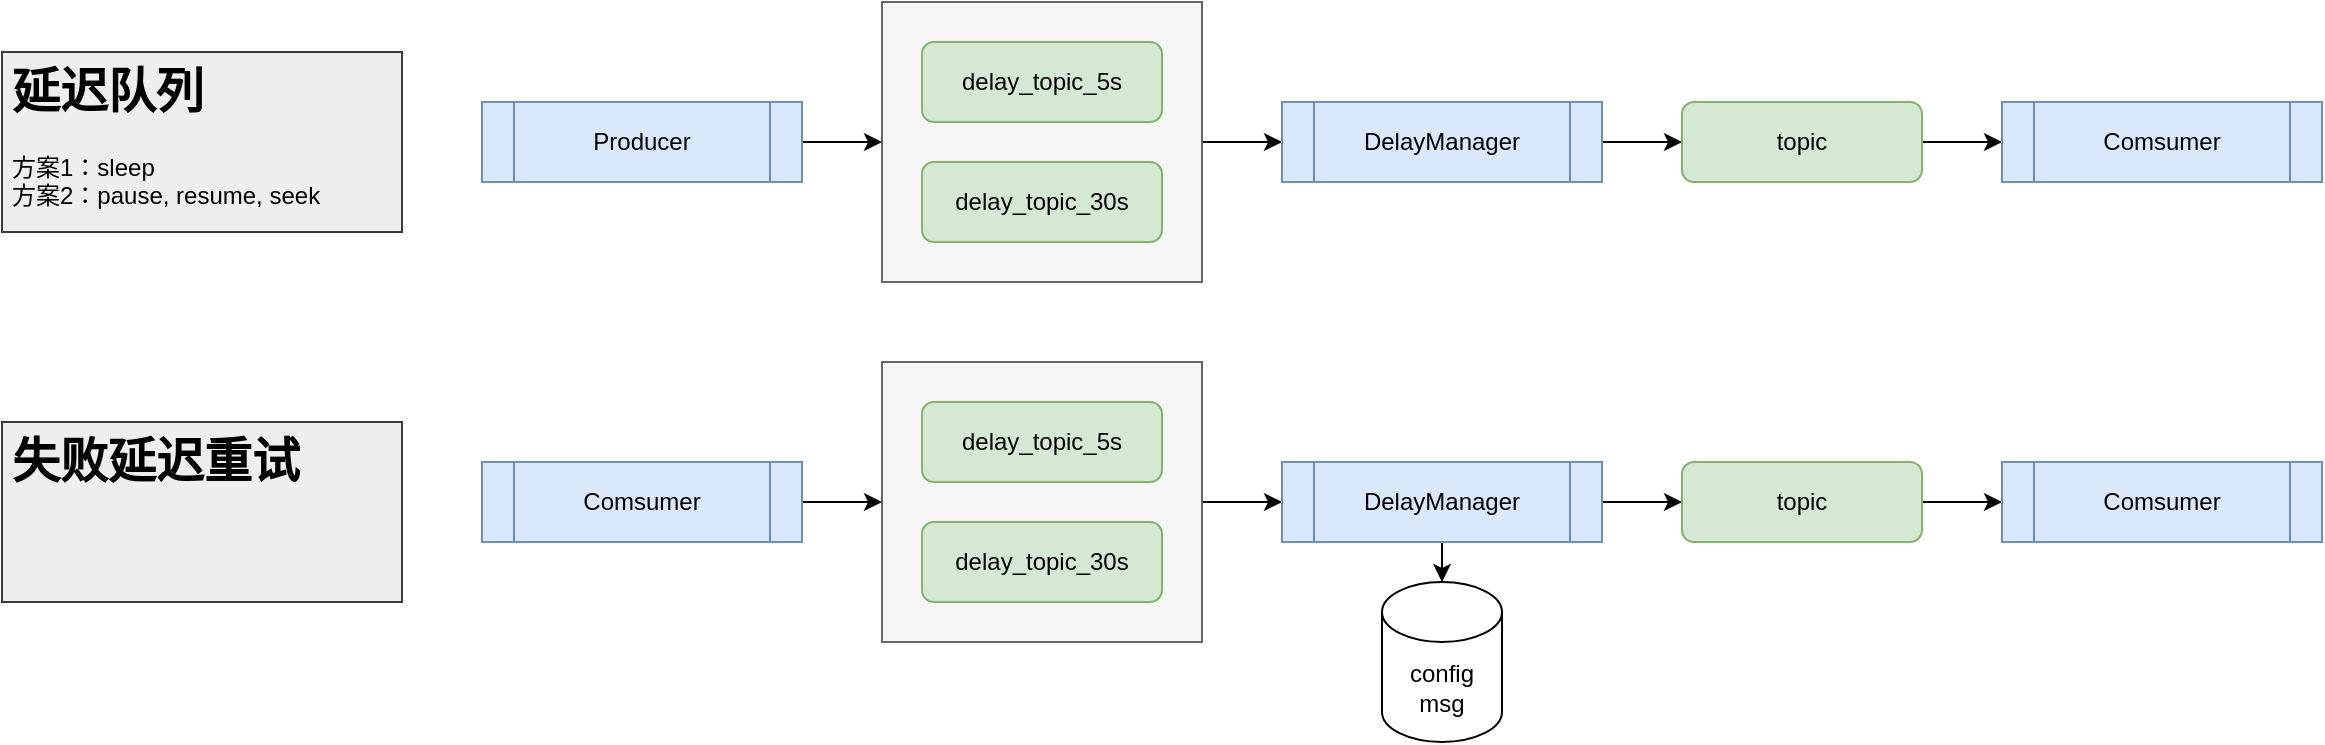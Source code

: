<mxfile version="15.8.7" type="device"><diagram id="iKkUSHNHI-L32282smv1" name="Page-1"><mxGraphModel dx="595" dy="2013" grid="1" gridSize="10" guides="1" tooltips="1" connect="1" arrows="1" fold="1" page="1" pageScale="1" pageWidth="827" pageHeight="1169" math="0" shadow="0"><root><mxCell id="0"/><mxCell id="1" parent="0"/><mxCell id="W1rXiDr0hjxHSg1WFkAW-14" value="" style="edgeStyle=orthogonalEdgeStyle;rounded=0;orthogonalLoop=1;jettySize=auto;html=1;" edge="1" parent="1" source="W1rXiDr0hjxHSg1WFkAW-8" target="W1rXiDr0hjxHSg1WFkAW-13"><mxGeometry relative="1" as="geometry"/></mxCell><mxCell id="W1rXiDr0hjxHSg1WFkAW-8" value="" style="rounded=0;whiteSpace=wrap;html=1;fillColor=#f5f5f5;fontColor=#333333;strokeColor=#666666;" vertex="1" parent="1"><mxGeometry x="1280" y="-90" width="160" height="140" as="geometry"/></mxCell><mxCell id="W1rXiDr0hjxHSg1WFkAW-11" value="" style="edgeStyle=orthogonalEdgeStyle;rounded=0;orthogonalLoop=1;jettySize=auto;html=1;exitX=1;exitY=0.5;exitDx=0;exitDy=0;entryX=0;entryY=0.5;entryDx=0;entryDy=0;" edge="1" parent="1" source="W1rXiDr0hjxHSg1WFkAW-2" target="W1rXiDr0hjxHSg1WFkAW-3"><mxGeometry relative="1" as="geometry"><mxPoint x="1920" y="40" as="sourcePoint"/></mxGeometry></mxCell><mxCell id="W1rXiDr0hjxHSg1WFkAW-2" value="topic" style="rounded=1;whiteSpace=wrap;html=1;fillColor=#d5e8d4;strokeColor=#82b366;" vertex="1" parent="1"><mxGeometry x="1680" y="-40" width="120" height="40" as="geometry"/></mxCell><mxCell id="W1rXiDr0hjxHSg1WFkAW-3" value="Comsumer" style="shape=process;whiteSpace=wrap;html=1;backgroundOutline=1;fillColor=#dae8fc;strokeColor=#6c8ebf;" vertex="1" parent="1"><mxGeometry x="1840" y="-40" width="160" height="40" as="geometry"/></mxCell><mxCell id="W1rXiDr0hjxHSg1WFkAW-4" value="delay_topic_5s" style="rounded=1;whiteSpace=wrap;html=1;fillColor=#d5e8d4;strokeColor=#82b366;" vertex="1" parent="1"><mxGeometry x="1300" y="-70" width="120" height="40" as="geometry"/></mxCell><mxCell id="W1rXiDr0hjxHSg1WFkAW-6" value="delay_topic_30s" style="rounded=1;whiteSpace=wrap;html=1;fillColor=#d5e8d4;strokeColor=#82b366;" vertex="1" parent="1"><mxGeometry x="1300" y="-10" width="120" height="40" as="geometry"/></mxCell><mxCell id="W1rXiDr0hjxHSg1WFkAW-10" style="edgeStyle=orthogonalEdgeStyle;rounded=0;orthogonalLoop=1;jettySize=auto;html=1;entryX=0;entryY=0.5;entryDx=0;entryDy=0;" edge="1" parent="1" source="W1rXiDr0hjxHSg1WFkAW-9" target="W1rXiDr0hjxHSg1WFkAW-8"><mxGeometry relative="1" as="geometry"/></mxCell><mxCell id="W1rXiDr0hjxHSg1WFkAW-9" value="Producer" style="shape=process;whiteSpace=wrap;html=1;backgroundOutline=1;fillColor=#dae8fc;strokeColor=#6c8ebf;" vertex="1" parent="1"><mxGeometry x="1080" y="-40" width="160" height="40" as="geometry"/></mxCell><mxCell id="W1rXiDr0hjxHSg1WFkAW-15" value="" style="edgeStyle=orthogonalEdgeStyle;rounded=0;orthogonalLoop=1;jettySize=auto;html=1;" edge="1" parent="1" source="W1rXiDr0hjxHSg1WFkAW-13" target="W1rXiDr0hjxHSg1WFkAW-2"><mxGeometry relative="1" as="geometry"/></mxCell><mxCell id="W1rXiDr0hjxHSg1WFkAW-13" value="DelayManager" style="shape=process;whiteSpace=wrap;html=1;backgroundOutline=1;fillColor=#dae8fc;strokeColor=#6c8ebf;" vertex="1" parent="1"><mxGeometry x="1480" y="-40" width="160" height="40" as="geometry"/></mxCell><mxCell id="W1rXiDr0hjxHSg1WFkAW-17" value="&lt;h1&gt;延迟队列&lt;/h1&gt;&lt;p&gt;&lt;/p&gt;&lt;span style=&quot;text-align: center&quot;&gt;方案1：sleep&lt;/span&gt;&lt;br style=&quot;text-align: center&quot;&gt;&lt;span style=&quot;text-align: center&quot;&gt;方案2：pause, resume, seek&lt;/span&gt;" style="text;html=1;spacing=5;spacingTop=-20;whiteSpace=wrap;overflow=hidden;rounded=0;fillColor=#eeeeee;strokeColor=#36393d;" vertex="1" parent="1"><mxGeometry x="840" y="-65" width="200" height="90" as="geometry"/></mxCell><mxCell id="W1rXiDr0hjxHSg1WFkAW-18" value="&lt;h1&gt;失败延迟重试&lt;/h1&gt;" style="text;html=1;spacing=5;spacingTop=-20;whiteSpace=wrap;overflow=hidden;rounded=0;fillColor=#eeeeee;strokeColor=#36393d;" vertex="1" parent="1"><mxGeometry x="840" y="120" width="200" height="90" as="geometry"/></mxCell><mxCell id="W1rXiDr0hjxHSg1WFkAW-19" value="" style="edgeStyle=orthogonalEdgeStyle;rounded=0;orthogonalLoop=1;jettySize=auto;html=1;" edge="1" parent="1" source="W1rXiDr0hjxHSg1WFkAW-20" target="W1rXiDr0hjxHSg1WFkAW-29"><mxGeometry relative="1" as="geometry"/></mxCell><mxCell id="W1rXiDr0hjxHSg1WFkAW-20" value="" style="rounded=0;whiteSpace=wrap;html=1;fillColor=#f5f5f5;fontColor=#333333;strokeColor=#666666;" vertex="1" parent="1"><mxGeometry x="1280" y="90" width="160" height="140" as="geometry"/></mxCell><mxCell id="W1rXiDr0hjxHSg1WFkAW-21" value="" style="edgeStyle=orthogonalEdgeStyle;rounded=0;orthogonalLoop=1;jettySize=auto;html=1;exitX=1;exitY=0.5;exitDx=0;exitDy=0;entryX=0;entryY=0.5;entryDx=0;entryDy=0;" edge="1" parent="1" source="W1rXiDr0hjxHSg1WFkAW-22" target="W1rXiDr0hjxHSg1WFkAW-23"><mxGeometry relative="1" as="geometry"><mxPoint x="1920" y="220" as="sourcePoint"/></mxGeometry></mxCell><mxCell id="W1rXiDr0hjxHSg1WFkAW-22" value="topic" style="rounded=1;whiteSpace=wrap;html=1;fillColor=#d5e8d4;strokeColor=#82b366;" vertex="1" parent="1"><mxGeometry x="1680" y="140" width="120" height="40" as="geometry"/></mxCell><mxCell id="W1rXiDr0hjxHSg1WFkAW-23" value="Comsumer" style="shape=process;whiteSpace=wrap;html=1;backgroundOutline=1;fillColor=#dae8fc;strokeColor=#6c8ebf;" vertex="1" parent="1"><mxGeometry x="1840" y="140" width="160" height="40" as="geometry"/></mxCell><mxCell id="W1rXiDr0hjxHSg1WFkAW-24" value="delay_topic_5s" style="rounded=1;whiteSpace=wrap;html=1;fillColor=#d5e8d4;strokeColor=#82b366;" vertex="1" parent="1"><mxGeometry x="1300" y="110" width="120" height="40" as="geometry"/></mxCell><mxCell id="W1rXiDr0hjxHSg1WFkAW-25" value="delay_topic_30s" style="rounded=1;whiteSpace=wrap;html=1;fillColor=#d5e8d4;strokeColor=#82b366;" vertex="1" parent="1"><mxGeometry x="1300" y="170" width="120" height="40" as="geometry"/></mxCell><mxCell id="W1rXiDr0hjxHSg1WFkAW-26" style="edgeStyle=orthogonalEdgeStyle;rounded=0;orthogonalLoop=1;jettySize=auto;html=1;entryX=0;entryY=0.5;entryDx=0;entryDy=0;" edge="1" parent="1" source="W1rXiDr0hjxHSg1WFkAW-27" target="W1rXiDr0hjxHSg1WFkAW-20"><mxGeometry relative="1" as="geometry"/></mxCell><mxCell id="W1rXiDr0hjxHSg1WFkAW-27" value="Comsumer" style="shape=process;whiteSpace=wrap;html=1;backgroundOutline=1;fillColor=#dae8fc;strokeColor=#6c8ebf;" vertex="1" parent="1"><mxGeometry x="1080" y="140" width="160" height="40" as="geometry"/></mxCell><mxCell id="W1rXiDr0hjxHSg1WFkAW-28" value="" style="edgeStyle=orthogonalEdgeStyle;rounded=0;orthogonalLoop=1;jettySize=auto;html=1;" edge="1" parent="1" source="W1rXiDr0hjxHSg1WFkAW-29" target="W1rXiDr0hjxHSg1WFkAW-22"><mxGeometry relative="1" as="geometry"/></mxCell><mxCell id="W1rXiDr0hjxHSg1WFkAW-31" value="" style="edgeStyle=orthogonalEdgeStyle;rounded=0;orthogonalLoop=1;jettySize=auto;html=1;" edge="1" parent="1" source="W1rXiDr0hjxHSg1WFkAW-29" target="W1rXiDr0hjxHSg1WFkAW-30"><mxGeometry relative="1" as="geometry"/></mxCell><mxCell id="W1rXiDr0hjxHSg1WFkAW-29" value="DelayManager" style="shape=process;whiteSpace=wrap;html=1;backgroundOutline=1;fillColor=#dae8fc;strokeColor=#6c8ebf;" vertex="1" parent="1"><mxGeometry x="1480" y="140" width="160" height="40" as="geometry"/></mxCell><mxCell id="W1rXiDr0hjxHSg1WFkAW-30" value="config&lt;br&gt;msg" style="shape=cylinder3;whiteSpace=wrap;html=1;boundedLbl=1;backgroundOutline=1;size=15;" vertex="1" parent="1"><mxGeometry x="1530" y="200" width="60" height="80" as="geometry"/></mxCell></root></mxGraphModel></diagram></mxfile>